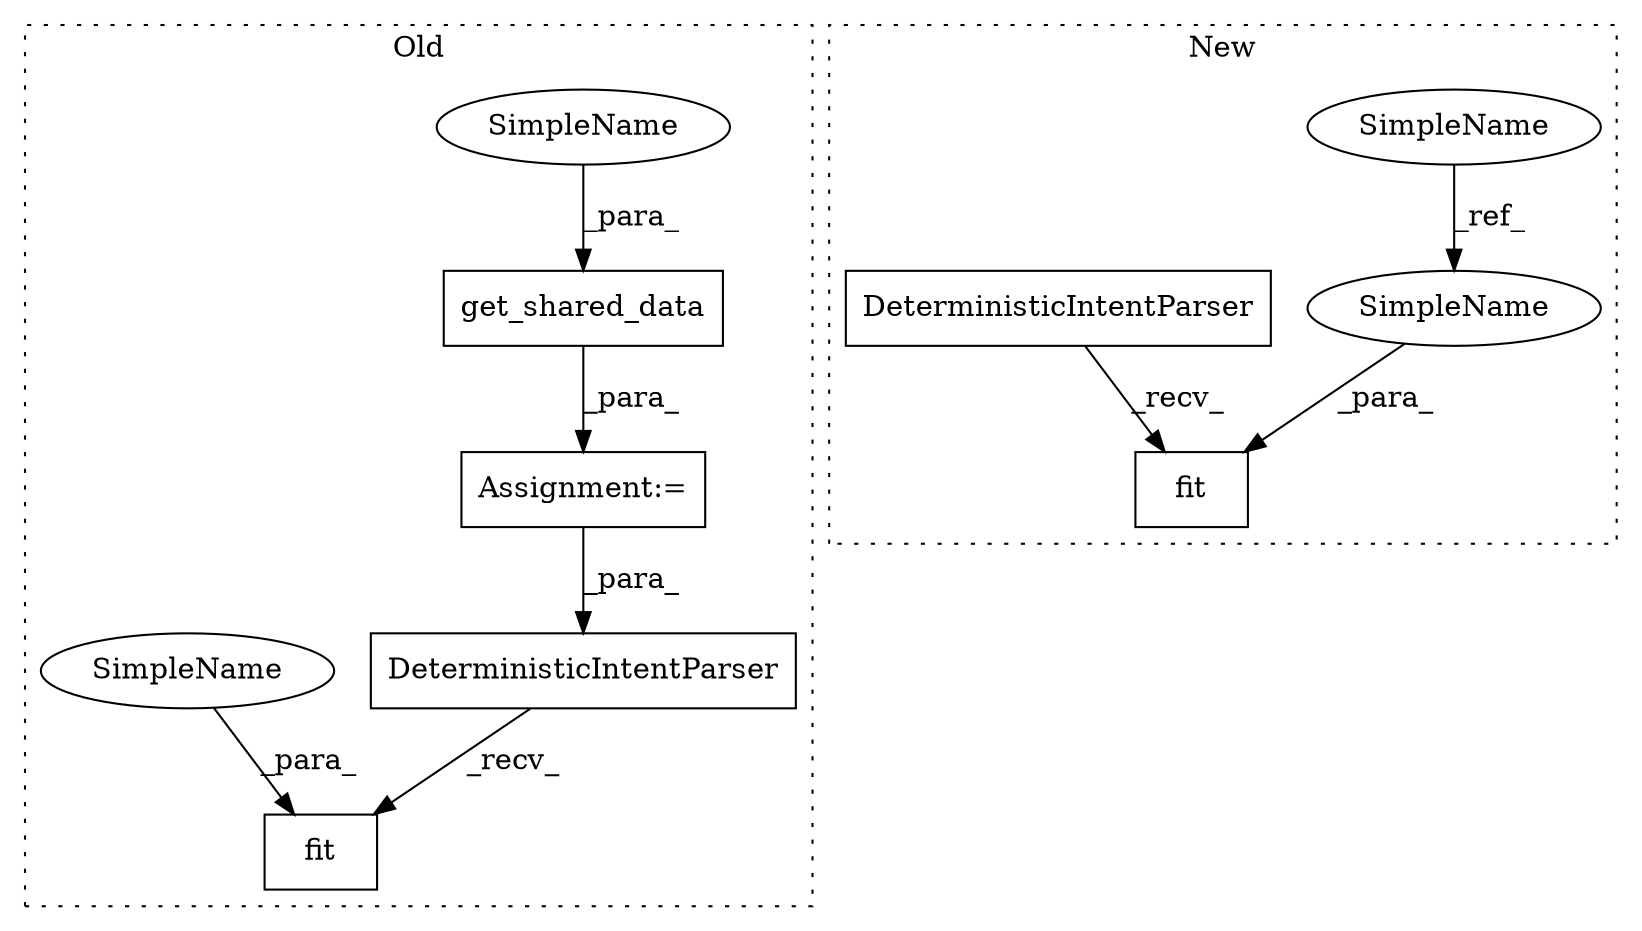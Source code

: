 digraph G {
subgraph cluster0 {
1 [label="get_shared_data" a="32" s="23048,23071" l="16,1" shape="box"];
3 [label="fit" a="32" s="23138,23149" l="4,1" shape="box"];
5 [label="Assignment:=" a="7" s="23042" l="1" shape="box"];
7 [label="DeterministicIntentParser" a="32" s="23085,23124" l="26,1" shape="box"];
9 [label="SimpleName" a="42" s="23064" l="7" shape="ellipse"];
10 [label="SimpleName" a="42" s="23142" l="7" shape="ellipse"];
label = "Old";
style="dotted";
}
subgraph cluster1 {
2 [label="fit" a="32" s="22038,22049" l="4,1" shape="box"];
4 [label="SimpleName" a="42" s="21814" l="7" shape="ellipse"];
6 [label="DeterministicIntentParser" a="32" s="22004,22036" l="26,1" shape="box"];
8 [label="SimpleName" a="42" s="22042" l="7" shape="ellipse"];
label = "New";
style="dotted";
}
1 -> 5 [label="_para_"];
4 -> 8 [label="_ref_"];
5 -> 7 [label="_para_"];
6 -> 2 [label="_recv_"];
7 -> 3 [label="_recv_"];
8 -> 2 [label="_para_"];
9 -> 1 [label="_para_"];
10 -> 3 [label="_para_"];
}